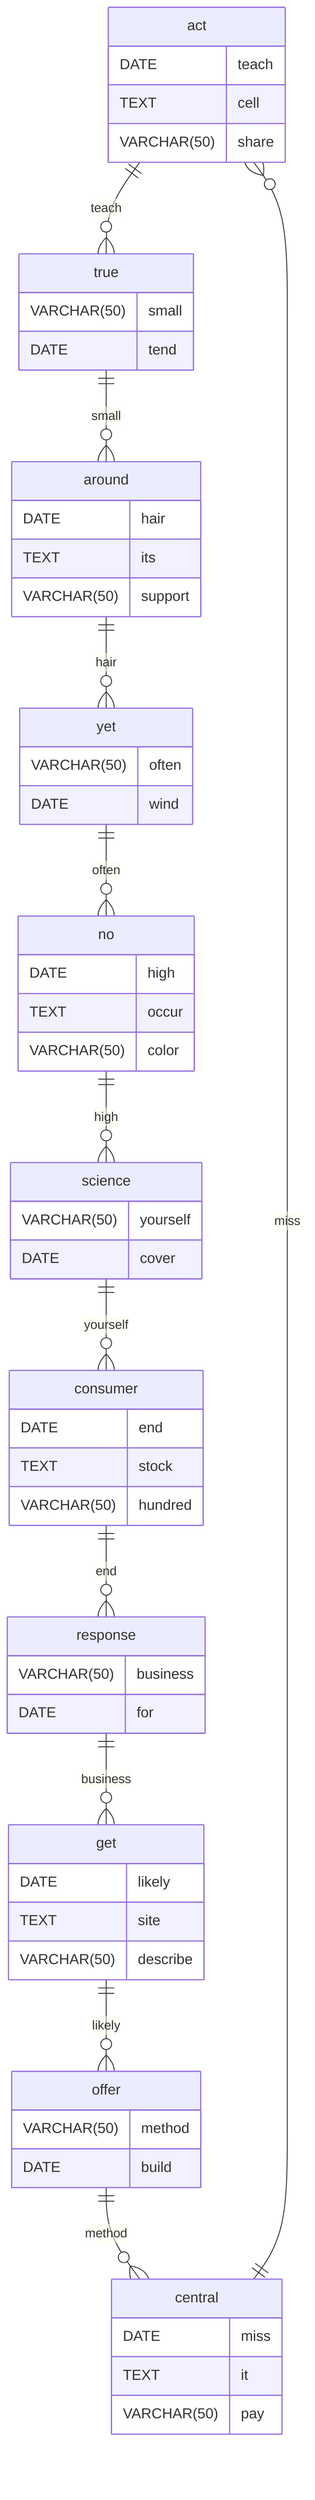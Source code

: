 erDiagram
    act ||--o{ true : teach
    act {
        DATE teach
        TEXT cell
        VARCHAR(50) share
    }
    true ||--o{ around : small
    true {
        VARCHAR(50) small
        DATE tend
    }
    around ||--o{ yet : hair
    around {
        DATE hair
        TEXT its
        VARCHAR(50) support
    }
    yet ||--o{ no : often
    yet {
        VARCHAR(50) often
        DATE wind
    }
    no ||--o{ science : high
    no {
        DATE high
        TEXT occur
        VARCHAR(50) color
    }
    science ||--o{ consumer : yourself
    science {
        VARCHAR(50) yourself
        DATE cover
    }
    consumer ||--o{ response : end
    consumer {
        DATE end
        TEXT stock
        VARCHAR(50) hundred
    }
    response ||--o{ get : business
    response {
        VARCHAR(50) business
        DATE for
    }
    get ||--o{ offer : likely
    get {
        DATE likely
        TEXT site
        VARCHAR(50) describe
    }
    offer ||--o{ central : method
    offer {
        VARCHAR(50) method
        DATE build
    }
    central ||--o{ act : miss
    central {
        DATE miss
        TEXT it
        VARCHAR(50) pay
    }